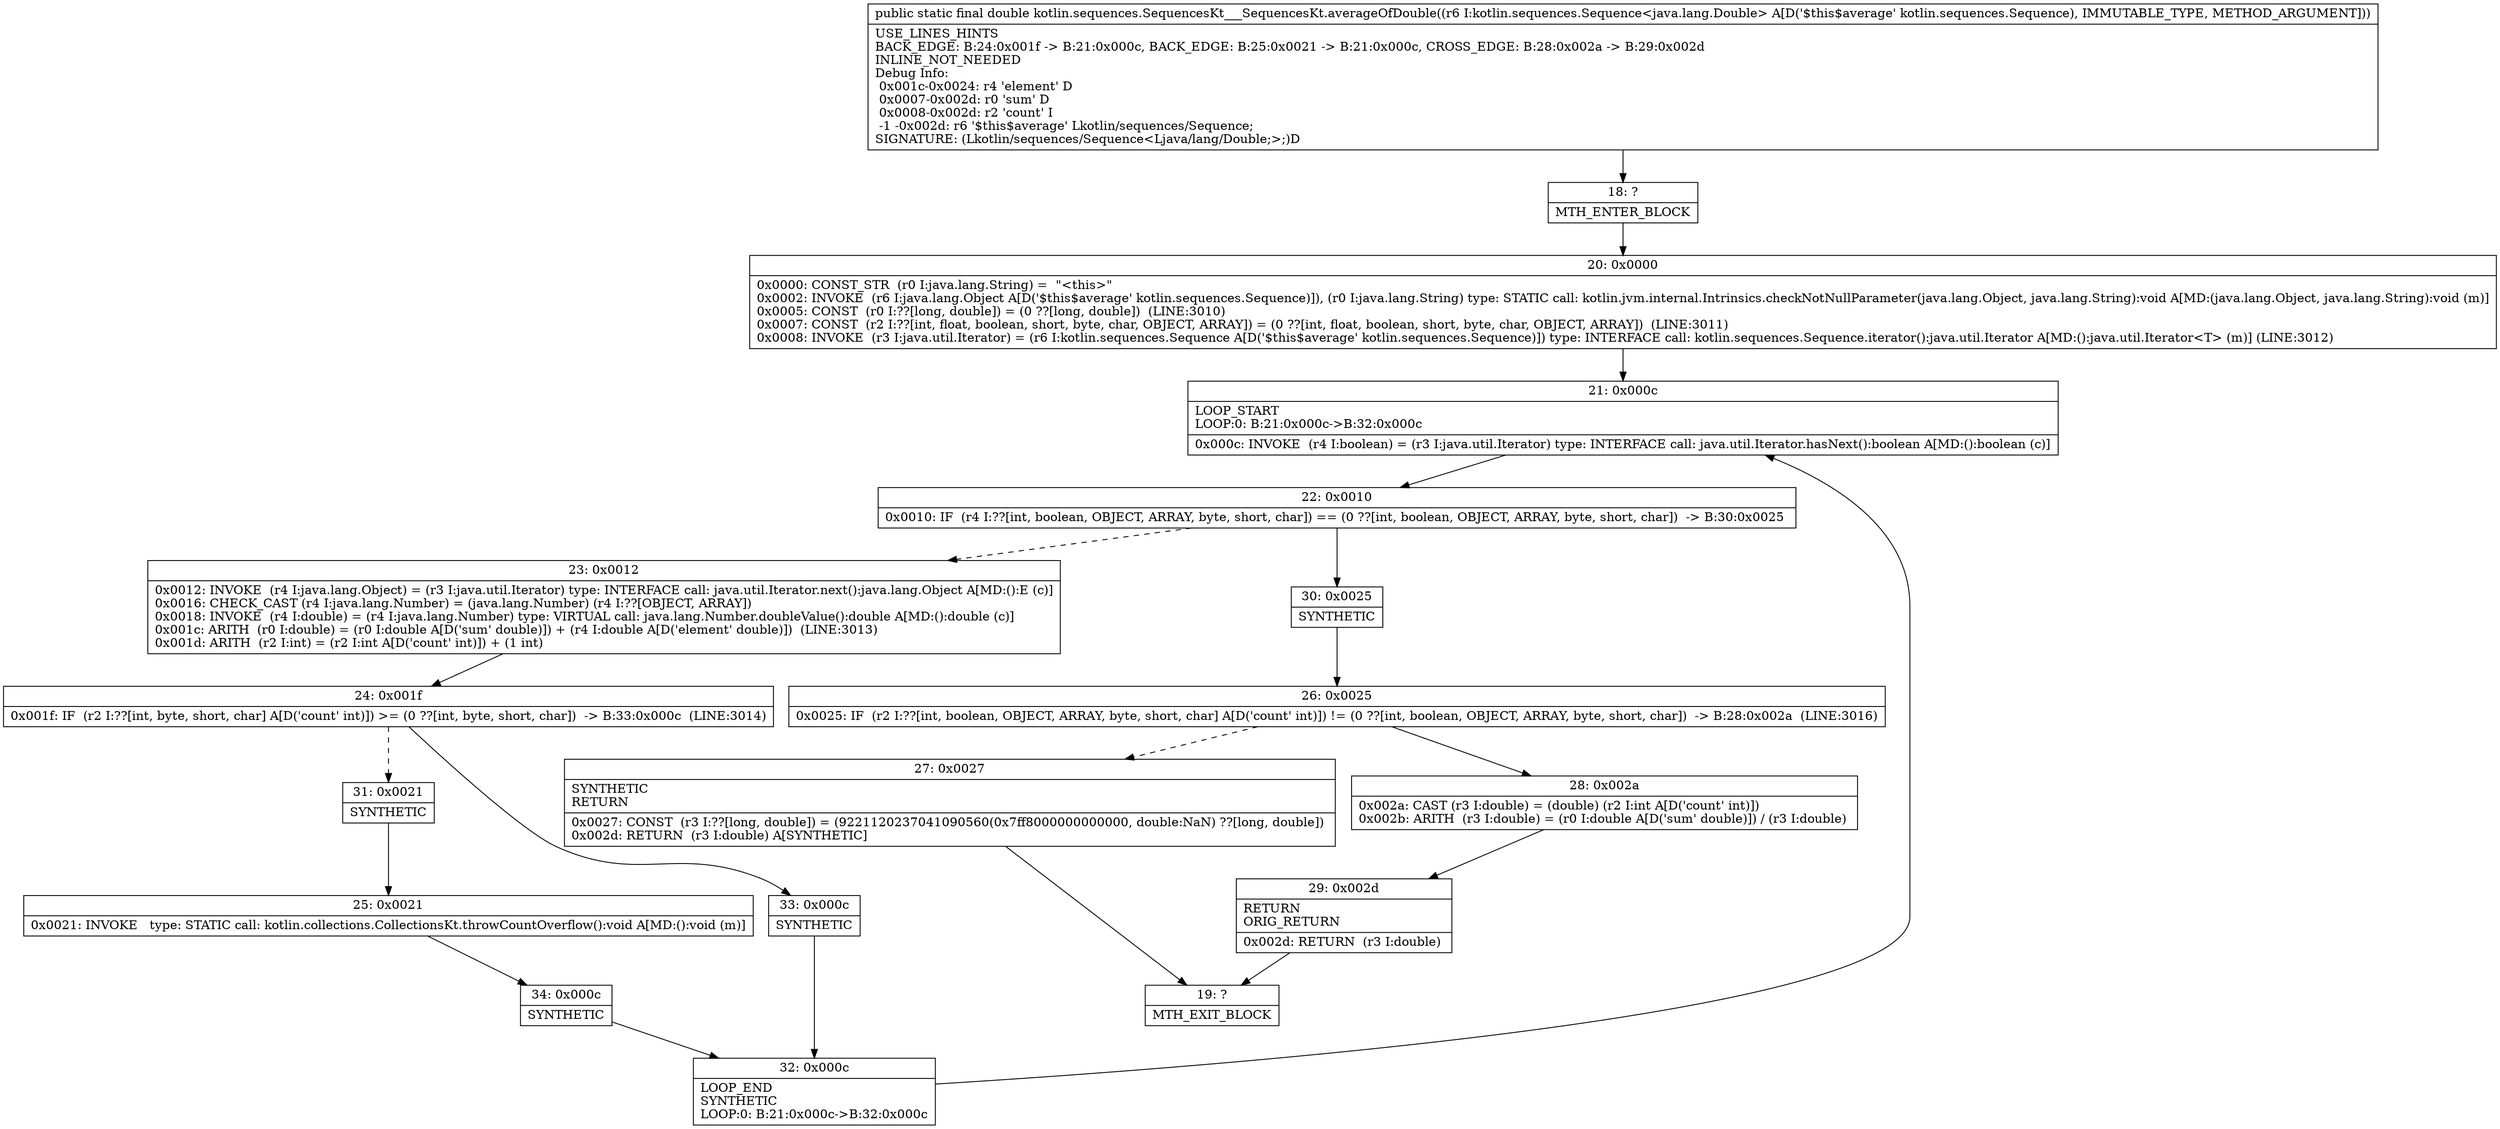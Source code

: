 digraph "CFG forkotlin.sequences.SequencesKt___SequencesKt.averageOfDouble(Lkotlin\/sequences\/Sequence;)D" {
Node_18 [shape=record,label="{18\:\ ?|MTH_ENTER_BLOCK\l}"];
Node_20 [shape=record,label="{20\:\ 0x0000|0x0000: CONST_STR  (r0 I:java.lang.String) =  \"\<this\>\" \l0x0002: INVOKE  (r6 I:java.lang.Object A[D('$this$average' kotlin.sequences.Sequence)]), (r0 I:java.lang.String) type: STATIC call: kotlin.jvm.internal.Intrinsics.checkNotNullParameter(java.lang.Object, java.lang.String):void A[MD:(java.lang.Object, java.lang.String):void (m)]\l0x0005: CONST  (r0 I:??[long, double]) = (0 ??[long, double])  (LINE:3010)\l0x0007: CONST  (r2 I:??[int, float, boolean, short, byte, char, OBJECT, ARRAY]) = (0 ??[int, float, boolean, short, byte, char, OBJECT, ARRAY])  (LINE:3011)\l0x0008: INVOKE  (r3 I:java.util.Iterator) = (r6 I:kotlin.sequences.Sequence A[D('$this$average' kotlin.sequences.Sequence)]) type: INTERFACE call: kotlin.sequences.Sequence.iterator():java.util.Iterator A[MD:():java.util.Iterator\<T\> (m)] (LINE:3012)\l}"];
Node_21 [shape=record,label="{21\:\ 0x000c|LOOP_START\lLOOP:0: B:21:0x000c\-\>B:32:0x000c\l|0x000c: INVOKE  (r4 I:boolean) = (r3 I:java.util.Iterator) type: INTERFACE call: java.util.Iterator.hasNext():boolean A[MD:():boolean (c)]\l}"];
Node_22 [shape=record,label="{22\:\ 0x0010|0x0010: IF  (r4 I:??[int, boolean, OBJECT, ARRAY, byte, short, char]) == (0 ??[int, boolean, OBJECT, ARRAY, byte, short, char])  \-\> B:30:0x0025 \l}"];
Node_23 [shape=record,label="{23\:\ 0x0012|0x0012: INVOKE  (r4 I:java.lang.Object) = (r3 I:java.util.Iterator) type: INTERFACE call: java.util.Iterator.next():java.lang.Object A[MD:():E (c)]\l0x0016: CHECK_CAST (r4 I:java.lang.Number) = (java.lang.Number) (r4 I:??[OBJECT, ARRAY]) \l0x0018: INVOKE  (r4 I:double) = (r4 I:java.lang.Number) type: VIRTUAL call: java.lang.Number.doubleValue():double A[MD:():double (c)]\l0x001c: ARITH  (r0 I:double) = (r0 I:double A[D('sum' double)]) + (r4 I:double A[D('element' double)])  (LINE:3013)\l0x001d: ARITH  (r2 I:int) = (r2 I:int A[D('count' int)]) + (1 int) \l}"];
Node_24 [shape=record,label="{24\:\ 0x001f|0x001f: IF  (r2 I:??[int, byte, short, char] A[D('count' int)]) \>= (0 ??[int, byte, short, char])  \-\> B:33:0x000c  (LINE:3014)\l}"];
Node_31 [shape=record,label="{31\:\ 0x0021|SYNTHETIC\l}"];
Node_25 [shape=record,label="{25\:\ 0x0021|0x0021: INVOKE   type: STATIC call: kotlin.collections.CollectionsKt.throwCountOverflow():void A[MD:():void (m)]\l}"];
Node_34 [shape=record,label="{34\:\ 0x000c|SYNTHETIC\l}"];
Node_32 [shape=record,label="{32\:\ 0x000c|LOOP_END\lSYNTHETIC\lLOOP:0: B:21:0x000c\-\>B:32:0x000c\l}"];
Node_33 [shape=record,label="{33\:\ 0x000c|SYNTHETIC\l}"];
Node_30 [shape=record,label="{30\:\ 0x0025|SYNTHETIC\l}"];
Node_26 [shape=record,label="{26\:\ 0x0025|0x0025: IF  (r2 I:??[int, boolean, OBJECT, ARRAY, byte, short, char] A[D('count' int)]) != (0 ??[int, boolean, OBJECT, ARRAY, byte, short, char])  \-\> B:28:0x002a  (LINE:3016)\l}"];
Node_27 [shape=record,label="{27\:\ 0x0027|SYNTHETIC\lRETURN\l|0x0027: CONST  (r3 I:??[long, double]) = (9221120237041090560(0x7ff8000000000000, double:NaN) ??[long, double]) \l0x002d: RETURN  (r3 I:double) A[SYNTHETIC]\l}"];
Node_19 [shape=record,label="{19\:\ ?|MTH_EXIT_BLOCK\l}"];
Node_28 [shape=record,label="{28\:\ 0x002a|0x002a: CAST (r3 I:double) = (double) (r2 I:int A[D('count' int)]) \l0x002b: ARITH  (r3 I:double) = (r0 I:double A[D('sum' double)]) \/ (r3 I:double) \l}"];
Node_29 [shape=record,label="{29\:\ 0x002d|RETURN\lORIG_RETURN\l|0x002d: RETURN  (r3 I:double) \l}"];
MethodNode[shape=record,label="{public static final double kotlin.sequences.SequencesKt___SequencesKt.averageOfDouble((r6 I:kotlin.sequences.Sequence\<java.lang.Double\> A[D('$this$average' kotlin.sequences.Sequence), IMMUTABLE_TYPE, METHOD_ARGUMENT]))  | USE_LINES_HINTS\lBACK_EDGE: B:24:0x001f \-\> B:21:0x000c, BACK_EDGE: B:25:0x0021 \-\> B:21:0x000c, CROSS_EDGE: B:28:0x002a \-\> B:29:0x002d\lINLINE_NOT_NEEDED\lDebug Info:\l  0x001c\-0x0024: r4 'element' D\l  0x0007\-0x002d: r0 'sum' D\l  0x0008\-0x002d: r2 'count' I\l  \-1 \-0x002d: r6 '$this$average' Lkotlin\/sequences\/Sequence;\lSIGNATURE: (Lkotlin\/sequences\/Sequence\<Ljava\/lang\/Double;\>;)D\l}"];
MethodNode -> Node_18;Node_18 -> Node_20;
Node_20 -> Node_21;
Node_21 -> Node_22;
Node_22 -> Node_23[style=dashed];
Node_22 -> Node_30;
Node_23 -> Node_24;
Node_24 -> Node_31[style=dashed];
Node_24 -> Node_33;
Node_31 -> Node_25;
Node_25 -> Node_34;
Node_34 -> Node_32;
Node_32 -> Node_21;
Node_33 -> Node_32;
Node_30 -> Node_26;
Node_26 -> Node_27[style=dashed];
Node_26 -> Node_28;
Node_27 -> Node_19;
Node_28 -> Node_29;
Node_29 -> Node_19;
}

